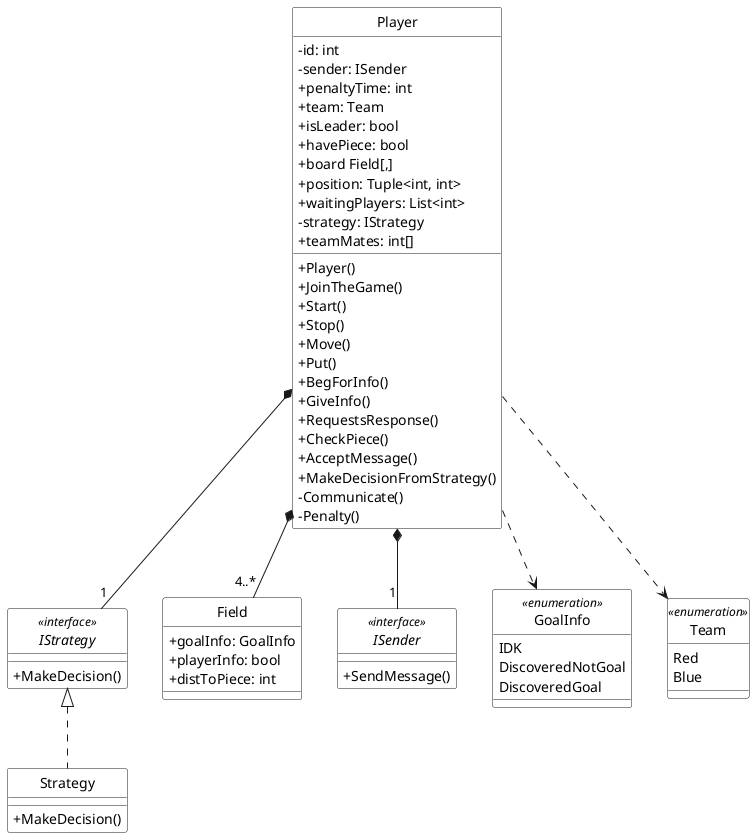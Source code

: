 @startuml
skinparam shadowing false
skinparam monochrome true
skinparam classAttributeIconSize 0
hide circles

skinparam class {
BackgroundColor white
}

IStrategy <|.. Strategy
Player *-- "4..*" Field
Player *-- "1" IStrategy
Player *-- "1" ISender
Player ..> GoalInfo
Player ..> Team

class Player {
- id: int
- sender: ISender
+ penaltyTime: int
+ team: Team
+ isLeader: bool
+ havePiece: bool
+ board Field[,]
+ position: Tuple<int, int>
+ waitingPlayers: List<int>
- strategy: IStrategy
+ teamMates: int[]

+ Player()
+ JoinTheGame()
+ Start()
+ Stop()
+ Move()
+ Put()
+ BegForInfo()
+ GiveInfo()
+ RequestsResponse()
+ CheckPiece()
+ AcceptMessage()
+ MakeDecisionFromStrategy()
- Communicate()
- Penalty()
}

class Field{
+ goalInfo: GoalInfo
+ playerInfo: bool
+ distToPiece: int
}

interface IStrategy <<interface>> {
+ MakeDecision()
}

interface ISender <<interface>> {
+ SendMessage()
}


class Strategy {
+ MakeDecision()
}

enum Team <<enumeration>> {
Red
Blue
}

enum GoalInfo <<enumeration>> {
IDK
DiscoveredNotGoal
DiscoveredGoal
}
@enduml
